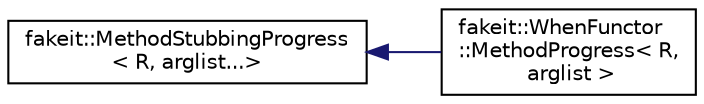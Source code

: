 digraph "Graphical Class Hierarchy"
{
  edge [fontname="Helvetica",fontsize="10",labelfontname="Helvetica",labelfontsize="10"];
  node [fontname="Helvetica",fontsize="10",shape=record];
  rankdir="LR";
  Node1 [label="fakeit::MethodStubbingProgress\l\< R, arglist...\>",height=0.2,width=0.4,color="black", fillcolor="white", style="filled",URL="$d2/d53/structfakeit_1_1MethodStubbingProgress.html"];
  Node1 -> Node2 [dir="back",color="midnightblue",fontsize="10",style="solid",fontname="Helvetica"];
  Node2 [label="fakeit::WhenFunctor\l::MethodProgress\< R,\l arglist \>",height=0.2,width=0.4,color="black", fillcolor="white", style="filled",URL="$d6/d05/structfakeit_1_1WhenFunctor_1_1MethodProgress.html"];
}
